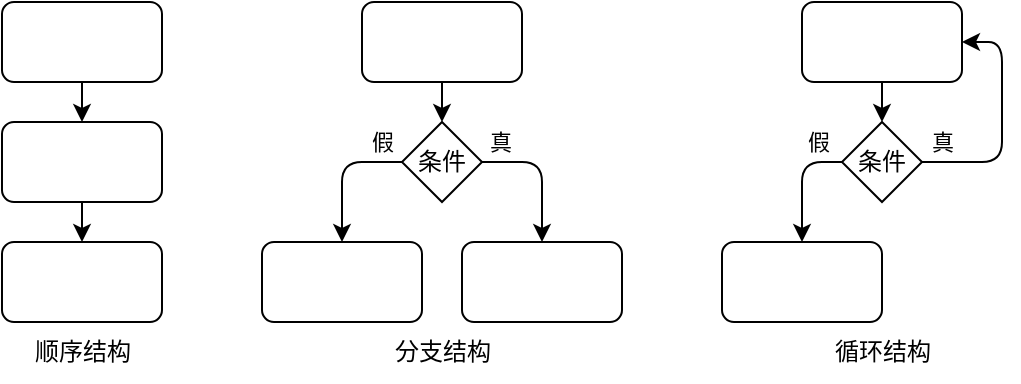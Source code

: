 <mxfile>
    <diagram id="MscAaDEe_bLEzKuJQqI6" name="Control">
        <mxGraphModel dx="797" dy="652" grid="1" gridSize="10" guides="1" tooltips="1" connect="1" arrows="1" fold="1" page="1" pageScale="1" pageWidth="827" pageHeight="1169" math="0" shadow="0">
            <root>
                <mxCell id="0"/>
                <mxCell id="1" parent="0"/>
                <mxCell id="5" style="edgeStyle=none;html=1;exitX=0.5;exitY=1;exitDx=0;exitDy=0;entryX=0.5;entryY=0;entryDx=0;entryDy=0;" parent="1" source="2" target="3" edge="1">
                    <mxGeometry relative="1" as="geometry"/>
                </mxCell>
                <mxCell id="2" value="" style="rounded=1;whiteSpace=wrap;html=1;" parent="1" vertex="1">
                    <mxGeometry x="160" y="160" width="80" height="40" as="geometry"/>
                </mxCell>
                <mxCell id="6" style="edgeStyle=none;html=1;exitX=0.5;exitY=1;exitDx=0;exitDy=0;entryX=0.5;entryY=0;entryDx=0;entryDy=0;" parent="1" source="3" target="4" edge="1">
                    <mxGeometry relative="1" as="geometry"/>
                </mxCell>
                <mxCell id="3" value="" style="rounded=1;whiteSpace=wrap;html=1;" parent="1" vertex="1">
                    <mxGeometry x="160" y="220" width="80" height="40" as="geometry"/>
                </mxCell>
                <mxCell id="4" value="" style="rounded=1;whiteSpace=wrap;html=1;" parent="1" vertex="1">
                    <mxGeometry x="160" y="280" width="80" height="40" as="geometry"/>
                </mxCell>
                <mxCell id="10" style="edgeStyle=none;html=1;exitX=0.5;exitY=1;exitDx=0;exitDy=0;entryX=0.5;entryY=0;entryDx=0;entryDy=0;endArrow=classic;endFill=1;" parent="1" source="7" target="9" edge="1">
                    <mxGeometry relative="1" as="geometry"/>
                </mxCell>
                <mxCell id="7" value="" style="rounded=1;whiteSpace=wrap;html=1;" parent="1" vertex="1">
                    <mxGeometry x="340" y="160" width="80" height="40" as="geometry"/>
                </mxCell>
                <mxCell id="8" value="" style="rounded=1;whiteSpace=wrap;html=1;" parent="1" vertex="1">
                    <mxGeometry x="290" y="280" width="80" height="40" as="geometry"/>
                </mxCell>
                <mxCell id="11" style="edgeStyle=none;html=1;exitX=0;exitY=0.5;exitDx=0;exitDy=0;entryX=0.5;entryY=0;entryDx=0;entryDy=0;" parent="1" source="9" target="8" edge="1">
                    <mxGeometry relative="1" as="geometry">
                        <Array as="points">
                            <mxPoint x="330" y="240"/>
                        </Array>
                    </mxGeometry>
                </mxCell>
                <mxCell id="14" value="假" style="edgeLabel;html=1;align=center;verticalAlign=middle;resizable=0;points=[];" parent="11" vertex="1" connectable="0">
                    <mxGeometry x="-0.429" relative="1" as="geometry">
                        <mxPoint x="10" y="-10" as="offset"/>
                    </mxGeometry>
                </mxCell>
                <mxCell id="13" style="edgeStyle=none;html=1;exitX=1;exitY=0.5;exitDx=0;exitDy=0;entryX=0.5;entryY=0;entryDx=0;entryDy=0;" parent="1" source="9" target="12" edge="1">
                    <mxGeometry relative="1" as="geometry">
                        <Array as="points">
                            <mxPoint x="430" y="240"/>
                        </Array>
                    </mxGeometry>
                </mxCell>
                <mxCell id="15" value="真" style="edgeLabel;html=1;align=center;verticalAlign=middle;resizable=0;points=[];" parent="13" vertex="1" connectable="0">
                    <mxGeometry x="-0.6" relative="1" as="geometry">
                        <mxPoint x="-5" y="-10" as="offset"/>
                    </mxGeometry>
                </mxCell>
                <mxCell id="9" value="条件" style="rhombus;whiteSpace=wrap;html=1;" parent="1" vertex="1">
                    <mxGeometry x="360" y="220" width="40" height="40" as="geometry"/>
                </mxCell>
                <mxCell id="12" value="" style="rounded=1;whiteSpace=wrap;html=1;" parent="1" vertex="1">
                    <mxGeometry x="390" y="280" width="80" height="40" as="geometry"/>
                </mxCell>
                <mxCell id="19" style="edgeStyle=none;html=1;exitX=0.5;exitY=1;exitDx=0;exitDy=0;entryX=0.5;entryY=0;entryDx=0;entryDy=0;endArrow=classic;endFill=1;" parent="1" source="16" target="17" edge="1">
                    <mxGeometry relative="1" as="geometry"/>
                </mxCell>
                <mxCell id="16" value="" style="rounded=1;whiteSpace=wrap;html=1;" parent="1" vertex="1">
                    <mxGeometry x="560" y="160" width="80" height="40" as="geometry"/>
                </mxCell>
                <mxCell id="20" style="edgeStyle=none;html=1;exitX=0;exitY=0.5;exitDx=0;exitDy=0;entryX=0.5;entryY=0;entryDx=0;entryDy=0;" parent="1" source="17" target="18" edge="1">
                    <mxGeometry relative="1" as="geometry">
                        <Array as="points">
                            <mxPoint x="560" y="240"/>
                        </Array>
                    </mxGeometry>
                </mxCell>
                <mxCell id="22" value="假" style="edgeLabel;html=1;align=center;verticalAlign=middle;resizable=0;points=[];" parent="20" vertex="1" connectable="0">
                    <mxGeometry x="-0.6" y="-2" relative="1" as="geometry">
                        <mxPoint y="-8" as="offset"/>
                    </mxGeometry>
                </mxCell>
                <mxCell id="21" style="edgeStyle=none;html=1;exitX=1;exitY=0.5;exitDx=0;exitDy=0;entryX=1;entryY=0.5;entryDx=0;entryDy=0;" parent="1" source="17" target="16" edge="1">
                    <mxGeometry relative="1" as="geometry">
                        <Array as="points">
                            <mxPoint x="660" y="240"/>
                            <mxPoint x="660" y="180"/>
                        </Array>
                    </mxGeometry>
                </mxCell>
                <mxCell id="23" value="真" style="edgeLabel;html=1;align=center;verticalAlign=middle;resizable=0;points=[];" parent="21" vertex="1" connectable="0">
                    <mxGeometry x="-0.683" relative="1" as="geometry">
                        <mxPoint x="-9" y="-10" as="offset"/>
                    </mxGeometry>
                </mxCell>
                <mxCell id="17" value="条件" style="rhombus;whiteSpace=wrap;html=1;" parent="1" vertex="1">
                    <mxGeometry x="580" y="220" width="40" height="40" as="geometry"/>
                </mxCell>
                <mxCell id="18" value="" style="rounded=1;whiteSpace=wrap;html=1;" parent="1" vertex="1">
                    <mxGeometry x="520" y="280" width="80" height="40" as="geometry"/>
                </mxCell>
                <mxCell id="24" value="顺序结构" style="text;html=1;align=center;verticalAlign=middle;resizable=0;points=[];autosize=1;strokeColor=none;fillColor=none;" parent="1" vertex="1">
                    <mxGeometry x="165" y="320" width="70" height="30" as="geometry"/>
                </mxCell>
                <mxCell id="25" value="分支结构" style="text;html=1;align=center;verticalAlign=middle;resizable=0;points=[];autosize=1;strokeColor=none;fillColor=none;" parent="1" vertex="1">
                    <mxGeometry x="345" y="320" width="70" height="30" as="geometry"/>
                </mxCell>
                <mxCell id="26" value="循环结构" style="text;html=1;align=center;verticalAlign=middle;resizable=0;points=[];autosize=1;strokeColor=none;fillColor=none;" parent="1" vertex="1">
                    <mxGeometry x="565" y="320" width="70" height="30" as="geometry"/>
                </mxCell>
            </root>
        </mxGraphModel>
    </diagram>
    <diagram id="81J1GltvHMCEHmTmuZvT" name="Address">
        <mxGraphModel dx="789" dy="652" grid="1" gridSize="10" guides="1" tooltips="1" connect="1" arrows="1" fold="1" page="1" pageScale="1" pageWidth="827" pageHeight="1169" math="0" shadow="0">
            <root>
                <mxCell id="0"/>
                <mxCell id="1" parent="0"/>
                <mxCell id="7wUOF3dpFNQl-JviiFjE-4" value="3" style="ellipse;whiteSpace=wrap;html=1;aspect=fixed;fillColor=#f8cecc;strokeColor=#b85450;" vertex="1" parent="1">
                    <mxGeometry x="481" y="534" width="20" height="20" as="geometry"/>
                </mxCell>
                <mxCell id="7wUOF3dpFNQl-JviiFjE-3" value="2" style="ellipse;whiteSpace=wrap;html=1;aspect=fixed;fillColor=#f8cecc;strokeColor=#b85450;" vertex="1" parent="1">
                    <mxGeometry x="404" y="513" width="20" height="20" as="geometry"/>
                </mxCell>
                <mxCell id="7wUOF3dpFNQl-JviiFjE-1" value="1" style="ellipse;whiteSpace=wrap;html=1;aspect=fixed;fillColor=#f8cecc;strokeColor=#b85450;" vertex="1" parent="1">
                    <mxGeometry x="210" y="534" width="20" height="20" as="geometry"/>
                </mxCell>
                <mxCell id="q7PAWcNcz-wCuBG7SaXG-12" value="" style="rounded=1;whiteSpace=wrap;html=1;fillColor=none;dashed=1;" vertex="1" parent="1">
                    <mxGeometry x="110" y="550" width="260" height="60" as="geometry"/>
                </mxCell>
                <mxCell id="kNOmk2qJpHV52sruOLyd-1" value="" style="rounded=1;whiteSpace=wrap;html=1;fillColor=none;dashed=1;" vertex="1" parent="1">
                    <mxGeometry x="309" y="390" width="151" height="60" as="geometry"/>
                </mxCell>
                <mxCell id="kNOmk2qJpHV52sruOLyd-2" style="edgeStyle=none;html=1;exitX=0.5;exitY=0;exitDx=0;exitDy=0;entryX=0.5;entryY=0;entryDx=0;entryDy=0;" edge="1" parent="1" source="kNOmk2qJpHV52sruOLyd-3" target="kNOmk2qJpHV52sruOLyd-5">
                    <mxGeometry relative="1" as="geometry">
                        <Array as="points">
                            <mxPoint x="160" y="380"/>
                            <mxPoint x="260" y="380"/>
                            <mxPoint x="360" y="380"/>
                        </Array>
                    </mxGeometry>
                </mxCell>
                <mxCell id="kNOmk2qJpHV52sruOLyd-3" value="公钥" style="rounded=0;whiteSpace=wrap;html=1;" vertex="1" parent="1">
                    <mxGeometry x="120" y="400" width="80" height="40" as="geometry"/>
                </mxCell>
                <mxCell id="kNOmk2qJpHV52sruOLyd-4" value="哈希&lt;br&gt;运算" style="rounded=1;whiteSpace=wrap;html=1;" vertex="1" parent="1">
                    <mxGeometry x="240" y="360" width="40" height="40" as="geometry"/>
                </mxCell>
                <mxCell id="kNOmk2qJpHV52sruOLyd-5" value="哈希值" style="rounded=0;whiteSpace=wrap;html=1;" vertex="1" parent="1">
                    <mxGeometry x="320" y="400" width="80" height="40" as="geometry"/>
                </mxCell>
                <mxCell id="kNOmk2qJpHV52sruOLyd-6" value="&lt;font style=&quot;color: rgb(255, 0, 0);&quot;&gt;1&lt;/font&gt;" style="rounded=0;whiteSpace=wrap;html=1;" vertex="1" parent="1">
                    <mxGeometry x="400" y="400" width="21" height="40" as="geometry"/>
                </mxCell>
                <mxCell id="kNOmk2qJpHV52sruOLyd-7" value="地&lt;br&gt;址" style="text;html=1;align=center;verticalAlign=middle;resizable=0;points=[];autosize=1;strokeColor=none;fillColor=none;" vertex="1" parent="1">
                    <mxGeometry x="429" y="400" width="40" height="40" as="geometry"/>
                </mxCell>
                <mxCell id="q7PAWcNcz-wCuBG7SaXG-1" value="" style="rounded=1;whiteSpace=wrap;html=1;fillColor=none;dashed=1;" vertex="1" parent="1">
                    <mxGeometry x="390" y="550" width="170" height="60" as="geometry"/>
                </mxCell>
                <mxCell id="q7PAWcNcz-wCuBG7SaXG-2" style="edgeStyle=none;html=1;exitX=0.5;exitY=0;exitDx=0;exitDy=0;entryX=0.5;entryY=0;entryDx=0;entryDy=0;" edge="1" parent="1" source="q7PAWcNcz-wCuBG7SaXG-12" target="q7PAWcNcz-wCuBG7SaXG-5">
                    <mxGeometry relative="1" as="geometry">
                        <Array as="points">
                            <mxPoint x="240" y="530"/>
                            <mxPoint x="441" y="530"/>
                        </Array>
                    </mxGeometry>
                </mxCell>
                <mxCell id="q7PAWcNcz-wCuBG7SaXG-3" value="公钥1" style="rounded=0;whiteSpace=wrap;html=1;" vertex="1" parent="1">
                    <mxGeometry x="120" y="560" width="80" height="40" as="geometry"/>
                </mxCell>
                <mxCell id="q7PAWcNcz-wCuBG7SaXG-4" value="哈希&lt;br&gt;运算" style="rounded=1;whiteSpace=wrap;html=1;" vertex="1" parent="1">
                    <mxGeometry x="320" y="500" width="40" height="40" as="geometry"/>
                </mxCell>
                <mxCell id="q7PAWcNcz-wCuBG7SaXG-5" value="哈希值" style="rounded=0;whiteSpace=wrap;html=1;" vertex="1" parent="1">
                    <mxGeometry x="400" y="560" width="80" height="40" as="geometry"/>
                </mxCell>
                <mxCell id="q7PAWcNcz-wCuBG7SaXG-6" value="&lt;font style=&quot;color: rgb(255, 0, 0);&quot;&gt;2&lt;/font&gt;" style="rounded=0;whiteSpace=wrap;html=1;" vertex="1" parent="1">
                    <mxGeometry x="480" y="560" width="21" height="40" as="geometry"/>
                </mxCell>
                <mxCell id="q7PAWcNcz-wCuBG7SaXG-7" value="地&lt;br&gt;址" style="text;html=1;align=center;verticalAlign=middle;resizable=0;points=[];autosize=1;strokeColor=none;fillColor=none;" vertex="1" parent="1">
                    <mxGeometry x="530" y="560" width="40" height="40" as="geometry"/>
                </mxCell>
                <mxCell id="q7PAWcNcz-wCuBG7SaXG-9" value="公钥2" style="rounded=0;whiteSpace=wrap;html=1;" vertex="1" parent="1">
                    <mxGeometry x="200" y="560" width="80" height="40" as="geometry"/>
                </mxCell>
                <mxCell id="q7PAWcNcz-wCuBG7SaXG-10" value="公钥3" style="rounded=0;whiteSpace=wrap;html=1;" vertex="1" parent="1">
                    <mxGeometry x="280" y="560" width="80" height="40" as="geometry"/>
                </mxCell>
                <mxCell id="q7PAWcNcz-wCuBG7SaXG-11" value="3" style="rounded=0;whiteSpace=wrap;html=1;" vertex="1" parent="1">
                    <mxGeometry x="501" y="560" width="21" height="40" as="geometry"/>
                </mxCell>
                <mxCell id="tCOFypbP-VdkqB48z8FL-1" value="" style="rounded=1;whiteSpace=wrap;html=1;fillColor=none;dashed=1;" vertex="1" parent="1">
                    <mxGeometry x="309" y="710" width="151" height="60" as="geometry"/>
                </mxCell>
                <mxCell id="tCOFypbP-VdkqB48z8FL-10" style="edgeStyle=none;html=1;exitX=0.5;exitY=0;exitDx=0;exitDy=0;entryX=0;entryY=0.5;entryDx=0;entryDy=0;endArrow=none;endFill=0;" edge="1" parent="1" source="tCOFypbP-VdkqB48z8FL-3" target="tCOFypbP-VdkqB48z8FL-4">
                    <mxGeometry relative="1" as="geometry">
                        <Array as="points">
                            <mxPoint x="180" y="700"/>
                        </Array>
                    </mxGeometry>
                </mxCell>
                <mxCell id="tCOFypbP-VdkqB48z8FL-3" value="&lt;font style=&quot;color: rgb(255, 0, 0);&quot;&gt;公钥脚本&lt;/font&gt;" style="rounded=0;whiteSpace=wrap;html=1;" vertex="1" parent="1">
                    <mxGeometry x="120" y="720" width="120" height="40" as="geometry"/>
                </mxCell>
                <mxCell id="tCOFypbP-VdkqB48z8FL-5" value="哈希值" style="rounded=0;whiteSpace=wrap;html=1;" vertex="1" parent="1">
                    <mxGeometry x="320" y="720" width="80" height="40" as="geometry"/>
                </mxCell>
                <mxCell id="tCOFypbP-VdkqB48z8FL-6" value="&lt;font style=&quot;color: rgb(255, 0, 0);&quot;&gt;3&lt;/font&gt;" style="rounded=0;whiteSpace=wrap;html=1;" vertex="1" parent="1">
                    <mxGeometry x="400" y="720" width="21" height="40" as="geometry"/>
                </mxCell>
                <mxCell id="tCOFypbP-VdkqB48z8FL-7" value="地&lt;br&gt;址" style="text;html=1;align=center;verticalAlign=middle;resizable=0;points=[];autosize=1;strokeColor=none;fillColor=none;" vertex="1" parent="1">
                    <mxGeometry x="429" y="720" width="40" height="40" as="geometry"/>
                </mxCell>
                <mxCell id="tCOFypbP-VdkqB48z8FL-9" style="edgeStyle=none;html=1;exitX=1;exitY=0.5;exitDx=0;exitDy=0;entryX=0.5;entryY=0;entryDx=0;entryDy=0;" edge="1" parent="1" source="tCOFypbP-VdkqB48z8FL-4" target="tCOFypbP-VdkqB48z8FL-5">
                    <mxGeometry relative="1" as="geometry">
                        <Array as="points">
                            <mxPoint x="360" y="700"/>
                        </Array>
                    </mxGeometry>
                </mxCell>
                <mxCell id="tCOFypbP-VdkqB48z8FL-4" value="哈希&lt;br&gt;运算" style="rounded=1;whiteSpace=wrap;html=1;" vertex="1" parent="1">
                    <mxGeometry x="260" y="680" width="40" height="40" as="geometry"/>
                </mxCell>
            </root>
        </mxGraphModel>
    </diagram>
    <diagram id="HbgbV76mWyGiQYV6Gcr2" name="Tx">
        <mxGraphModel dx="789" dy="652" grid="1" gridSize="10" guides="1" tooltips="1" connect="1" arrows="1" fold="1" page="1" pageScale="1" pageWidth="827" pageHeight="1169" math="0" shadow="0">
            <root>
                <mxCell id="0"/>
                <mxCell id="1" parent="0"/>
                <mxCell id="rdaqtzAZyacYAXKN1tz2-1" value="输入列表" style="rounded=0;whiteSpace=wrap;html=1;verticalAlign=top;" vertex="1" parent="1">
                    <mxGeometry x="40" y="160" width="150" height="120" as="geometry"/>
                </mxCell>
                <mxCell id="rdaqtzAZyacYAXKN1tz2-2" value="输出列表" style="rounded=0;whiteSpace=wrap;html=1;verticalAlign=top;" vertex="1" parent="1">
                    <mxGeometry x="190" y="160" width="150" height="120" as="geometry"/>
                </mxCell>
                <mxCell id="rdaqtzAZyacYAXKN1tz2-3" value="#1：区块ID，交易No，输出No" style="rounded=0;whiteSpace=wrap;html=1;" vertex="1" parent="1">
                    <mxGeometry x="50" y="185" width="130" height="30" as="geometry"/>
                </mxCell>
                <mxCell id="rdaqtzAZyacYAXKN1tz2-4" value="#2：区块ID，交易No，输出No" style="rounded=0;whiteSpace=wrap;html=1;" vertex="1" parent="1">
                    <mxGeometry x="50" y="215" width="130" height="30" as="geometry"/>
                </mxCell>
                <mxCell id="rdaqtzAZyacYAXKN1tz2-5" value="..." style="text;html=1;align=center;verticalAlign=middle;resizable=0;points=[];autosize=1;strokeColor=none;fillColor=none;" vertex="1" parent="1">
                    <mxGeometry x="100" y="240" width="30" height="30" as="geometry"/>
                </mxCell>
                <mxCell id="rdaqtzAZyacYAXKN1tz2-6" value="#1：公钥，Q币数量" style="rounded=0;whiteSpace=wrap;html=1;" vertex="1" parent="1">
                    <mxGeometry x="200" y="185" width="130" height="30" as="geometry"/>
                </mxCell>
                <mxCell id="rdaqtzAZyacYAXKN1tz2-7" value="#2：公钥，Q币数量" style="rounded=0;whiteSpace=wrap;html=1;" vertex="1" parent="1">
                    <mxGeometry x="200" y="215" width="130" height="30" as="geometry"/>
                </mxCell>
                <mxCell id="rdaqtzAZyacYAXKN1tz2-8" value="..." style="text;html=1;align=center;verticalAlign=middle;resizable=0;points=[];autosize=1;strokeColor=none;fillColor=none;" vertex="1" parent="1">
                    <mxGeometry x="250" y="245" width="30" height="30" as="geometry"/>
                </mxCell>
                <mxCell id="rdaqtzAZyacYAXKN1tz2-9" value="&amp;nbsp; &amp;nbsp; 签&lt;br&gt;&amp;nbsp; &amp;nbsp; 名" style="rounded=0;whiteSpace=wrap;html=1;" vertex="1" parent="1">
                    <mxGeometry x="340" y="160" width="40" height="120" as="geometry"/>
                </mxCell>
                <mxCell id="rdaqtzAZyacYAXKN1tz2-10" style="edgeStyle=none;html=1;exitX=0.5;exitY=0;exitDx=0;exitDy=0;entryX=0;entryY=0.5;entryDx=0;entryDy=0;endArrow=none;endFill=0;" edge="1" parent="1" source="rdaqtzAZyacYAXKN1tz2-13" target="rdaqtzAZyacYAXKN1tz2-12">
                    <mxGeometry relative="1" as="geometry">
                        <Array as="points">
                            <mxPoint x="190" y="115"/>
                        </Array>
                    </mxGeometry>
                </mxCell>
                <mxCell id="rdaqtzAZyacYAXKN1tz2-11" style="edgeStyle=none;html=1;exitX=1;exitY=0.5;exitDx=0;exitDy=0;entryX=0.75;entryY=0;entryDx=0;entryDy=0;" edge="1" parent="1" source="rdaqtzAZyacYAXKN1tz2-12" target="rdaqtzAZyacYAXKN1tz2-9">
                    <mxGeometry relative="1" as="geometry">
                        <Array as="points">
                            <mxPoint x="370" y="115"/>
                        </Array>
                    </mxGeometry>
                </mxCell>
                <mxCell id="rdaqtzAZyacYAXKN1tz2-12" value="私钥" style="rounded=0;whiteSpace=wrap;html=1;fillColor=#CCCCCC;" vertex="1" parent="1">
                    <mxGeometry x="260" y="100" width="40" height="30" as="geometry"/>
                </mxCell>
                <mxCell id="4W9tdwQE3VH-rygdElCG-1" value="输入列表" style="rounded=0;whiteSpace=wrap;html=1;verticalAlign=top;" vertex="1" parent="1">
                    <mxGeometry x="439" y="160" width="150" height="120" as="geometry"/>
                </mxCell>
                <mxCell id="4W9tdwQE3VH-rygdElCG-2" value="输出列表" style="rounded=0;whiteSpace=wrap;html=1;verticalAlign=top;" vertex="1" parent="1">
                    <mxGeometry x="589" y="160" width="150" height="120" as="geometry"/>
                </mxCell>
                <mxCell id="4W9tdwQE3VH-rygdElCG-3" value="#1：区块ID，交易No，输出No" style="rounded=0;whiteSpace=wrap;html=1;" vertex="1" parent="1">
                    <mxGeometry x="449" y="185" width="130" height="30" as="geometry"/>
                </mxCell>
                <mxCell id="4W9tdwQE3VH-rygdElCG-4" value="#2：区块ID，交易No，输出No" style="rounded=0;whiteSpace=wrap;html=1;" vertex="1" parent="1">
                    <mxGeometry x="449" y="215" width="130" height="30" as="geometry"/>
                </mxCell>
                <mxCell id="4W9tdwQE3VH-rygdElCG-5" value="..." style="text;html=1;align=center;verticalAlign=middle;resizable=0;points=[];autosize=1;strokeColor=none;fillColor=none;" vertex="1" parent="1">
                    <mxGeometry x="499" y="240" width="30" height="30" as="geometry"/>
                </mxCell>
                <mxCell id="4W9tdwQE3VH-rygdElCG-6" value="#1：&lt;font style=&quot;color: rgb(255, 0, 0);&quot;&gt;地址&lt;/font&gt;，Q币数量" style="rounded=0;whiteSpace=wrap;html=1;" vertex="1" parent="1">
                    <mxGeometry x="599" y="185" width="130" height="30" as="geometry"/>
                </mxCell>
                <mxCell id="4W9tdwQE3VH-rygdElCG-7" value="#2：&lt;font color=&quot;#ff0000&quot;&gt;地址&lt;/font&gt;，Q币数量" style="rounded=0;whiteSpace=wrap;html=1;" vertex="1" parent="1">
                    <mxGeometry x="599" y="215" width="130" height="30" as="geometry"/>
                </mxCell>
                <mxCell id="4W9tdwQE3VH-rygdElCG-8" value="..." style="text;html=1;align=center;verticalAlign=middle;resizable=0;points=[];autosize=1;strokeColor=none;fillColor=none;" vertex="1" parent="1">
                    <mxGeometry x="649" y="245" width="30" height="30" as="geometry"/>
                </mxCell>
                <mxCell id="4W9tdwQE3VH-rygdElCG-9" value="&amp;nbsp; &amp;nbsp; 签&lt;br&gt;&amp;nbsp; &amp;nbsp; 名" style="rounded=0;whiteSpace=wrap;html=1;" vertex="1" parent="1">
                    <mxGeometry x="739" y="160" width="40" height="120" as="geometry"/>
                </mxCell>
                <mxCell id="4W9tdwQE3VH-rygdElCG-10" style="edgeStyle=none;html=1;exitX=0.5;exitY=0;exitDx=0;exitDy=0;entryX=0;entryY=0.5;entryDx=0;entryDy=0;endArrow=none;endFill=0;" edge="1" parent="1" source="4W9tdwQE3VH-rygdElCG-13" target="4W9tdwQE3VH-rygdElCG-12">
                    <mxGeometry relative="1" as="geometry">
                        <Array as="points">
                            <mxPoint x="589" y="115"/>
                        </Array>
                    </mxGeometry>
                </mxCell>
                <mxCell id="4W9tdwQE3VH-rygdElCG-11" style="edgeStyle=none;html=1;exitX=1;exitY=0.5;exitDx=0;exitDy=0;entryX=0.75;entryY=0;entryDx=0;entryDy=0;" edge="1" parent="1" source="4W9tdwQE3VH-rygdElCG-12" target="4W9tdwQE3VH-rygdElCG-9">
                    <mxGeometry relative="1" as="geometry">
                        <Array as="points">
                            <mxPoint x="769" y="115"/>
                        </Array>
                    </mxGeometry>
                </mxCell>
                <mxCell id="4W9tdwQE3VH-rygdElCG-12" value="私钥" style="rounded=0;whiteSpace=wrap;html=1;fillColor=#CCCCCC;" vertex="1" parent="1">
                    <mxGeometry x="659" y="100" width="40" height="30" as="geometry"/>
                </mxCell>
                <mxCell id="4W9tdwQE3VH-rygdElCG-14" value="" style="shape=flexArrow;endArrow=classic;html=1;" edge="1" parent="1">
                    <mxGeometry width="50" height="50" relative="1" as="geometry">
                        <mxPoint x="385" y="214" as="sourcePoint"/>
                        <mxPoint x="425" y="214" as="targetPoint"/>
                    </mxGeometry>
                </mxCell>
                <mxCell id="tizFafOBzvB87e0UQoSk-1" value="输入列表" style="rounded=0;whiteSpace=wrap;html=1;verticalAlign=top;" vertex="1" parent="1">
                    <mxGeometry x="240" y="480" width="150" height="120" as="geometry"/>
                </mxCell>
                <mxCell id="tizFafOBzvB87e0UQoSk-2" value="输出列表" style="rounded=0;whiteSpace=wrap;html=1;verticalAlign=top;" vertex="1" parent="1">
                    <mxGeometry x="390" y="480" width="150" height="120" as="geometry"/>
                </mxCell>
                <mxCell id="tizFafOBzvB87e0UQoSk-3" value="#1：区块ID，交易No，输出No" style="rounded=0;whiteSpace=wrap;html=1;" vertex="1" parent="1">
                    <mxGeometry x="250" y="505" width="130" height="30" as="geometry"/>
                </mxCell>
                <mxCell id="tizFafOBzvB87e0UQoSk-6" value="&lt;font&gt;&lt;font style=&quot;color: rgb(0, 0, 0);&quot;&gt;#1：&lt;/font&gt;&lt;font style=&quot;color: rgb(0, 0, 0);&quot;&gt;地址&lt;/font&gt;&lt;font style=&quot;color: rgb(0, 0, 0);&quot;&gt;，Q币数量&lt;/font&gt;&lt;/font&gt;" style="rounded=0;whiteSpace=wrap;html=1;" vertex="1" parent="1">
                    <mxGeometry x="400" y="505" width="130" height="30" as="geometry"/>
                </mxCell>
                <mxCell id="tizFafOBzvB87e0UQoSk-7" value="#2：&lt;font style=&quot;color: rgb(0, 0, 0);&quot;&gt;地址&lt;/font&gt;，Q币数量" style="rounded=0;whiteSpace=wrap;html=1;" vertex="1" parent="1">
                    <mxGeometry x="400" y="535" width="130" height="30" as="geometry"/>
                </mxCell>
                <mxCell id="tizFafOBzvB87e0UQoSk-8" value="..." style="text;html=1;align=center;verticalAlign=middle;resizable=0;points=[];autosize=1;strokeColor=none;fillColor=none;" vertex="1" parent="1">
                    <mxGeometry x="450" y="565" width="30" height="30" as="geometry"/>
                </mxCell>
                <mxCell id="tizFafOBzvB87e0UQoSk-9" value="&amp;nbsp; &amp;nbsp; 签&lt;br&gt;&amp;nbsp; &amp;nbsp; 名&lt;br&gt;&amp;nbsp; &amp;nbsp; #1" style="rounded=0;whiteSpace=wrap;html=1;" vertex="1" parent="1">
                    <mxGeometry x="540" y="480" width="40" height="120" as="geometry"/>
                </mxCell>
                <mxCell id="tizFafOBzvB87e0UQoSk-11" style="edgeStyle=none;html=1;exitX=0.75;exitY=0;exitDx=0;exitDy=0;entryX=0.75;entryY=0;entryDx=0;entryDy=0;" edge="1" parent="1" source="tizFafOBzvB87e0UQoSk-13" target="tizFafOBzvB87e0UQoSk-9">
                    <mxGeometry relative="1" as="geometry">
                        <Array as="points">
                            <mxPoint x="470" y="440"/>
                            <mxPoint x="571" y="440"/>
                        </Array>
                        <mxPoint x="470" y="435" as="sourcePoint"/>
                    </mxGeometry>
                </mxCell>
                <mxCell id="rdaqtzAZyacYAXKN1tz2-13" value="" style="rounded=1;whiteSpace=wrap;html=1;fillColor=none;dashed=1;" vertex="1" parent="1">
                    <mxGeometry x="30" y="145" width="320" height="150" as="geometry"/>
                </mxCell>
                <mxCell id="tizFafOBzvB87e0UQoSk-14" value="&lt;font style=&quot;color: rgb(255, 0, 0);&quot;&gt;&amp;nbsp; &amp;nbsp; 签&lt;br&gt;&amp;nbsp; &amp;nbsp; 名&lt;br&gt;&amp;nbsp; &amp;nbsp; #2&lt;/font&gt;" style="rounded=0;whiteSpace=wrap;html=1;" vertex="1" parent="1">
                    <mxGeometry x="580" y="480" width="40" height="120" as="geometry"/>
                </mxCell>
                <mxCell id="_pye5TH5XYghmN859qFU-1" value="&lt;font style=&quot;color: rgb(255, 0, 0);&quot;&gt;&amp;nbsp; &amp;nbsp; 签&lt;br&gt;&amp;nbsp; &amp;nbsp; 名&lt;br&gt;&amp;nbsp; &amp;nbsp;#3&lt;/font&gt;" style="rounded=0;whiteSpace=wrap;html=1;" vertex="1" parent="1">
                    <mxGeometry x="620" y="480" width="40" height="120" as="geometry"/>
                </mxCell>
                <mxCell id="_pye5TH5XYghmN859qFU-4" style="edgeStyle=none;html=1;entryX=0.5;entryY=0;entryDx=0;entryDy=0;exitX=0.625;exitY=0.003;exitDx=0;exitDy=0;exitPerimeter=0;" edge="1" parent="1" source="tizFafOBzvB87e0UQoSk-13" target="tizFafOBzvB87e0UQoSk-14">
                    <mxGeometry relative="1" as="geometry">
                        <mxPoint x="430" y="460" as="sourcePoint"/>
                        <Array as="points">
                            <mxPoint x="430" y="420"/>
                            <mxPoint x="600" y="420"/>
                        </Array>
                    </mxGeometry>
                </mxCell>
                <mxCell id="_pye5TH5XYghmN859qFU-6" style="edgeStyle=none;html=1;exitX=0.5;exitY=0;exitDx=0;exitDy=0;entryX=0.5;entryY=0;entryDx=0;entryDy=0;" edge="1" parent="1" source="tizFafOBzvB87e0UQoSk-13" target="_pye5TH5XYghmN859qFU-1">
                    <mxGeometry relative="1" as="geometry">
                        <Array as="points">
                            <mxPoint x="390" y="400"/>
                            <mxPoint x="639" y="400"/>
                        </Array>
                    </mxGeometry>
                </mxCell>
                <mxCell id="_pye5TH5XYghmN859qFU-3" value="&lt;font style=&quot;color: rgb(255, 0, 0);&quot;&gt;私钥#2&lt;/font&gt;" style="rounded=0;whiteSpace=wrap;html=1;fillColor=#CCCCCC;" vertex="1" parent="1">
                    <mxGeometry x="586" y="430" width="40" height="30" as="geometry"/>
                </mxCell>
                <mxCell id="_pye5TH5XYghmN859qFU-5" value="私钥#1" style="rounded=0;whiteSpace=wrap;html=1;fillColor=#CCCCCC;" vertex="1" parent="1">
                    <mxGeometry x="543" y="430" width="40" height="30" as="geometry"/>
                </mxCell>
                <mxCell id="_pye5TH5XYghmN859qFU-2" value="&lt;font style=&quot;color: rgb(255, 0, 0);&quot;&gt;私钥#3&lt;/font&gt;" style="rounded=0;whiteSpace=wrap;html=1;fillColor=#CCCCCC;" vertex="1" parent="1">
                    <mxGeometry x="629" y="430" width="40" height="30" as="geometry"/>
                </mxCell>
                <mxCell id="TjN5yx7ykma7JORhUQHT-1" value="输入列表" style="rounded=0;whiteSpace=wrap;html=1;verticalAlign=top;" vertex="1" parent="1">
                    <mxGeometry x="240" y="760" width="150" height="120" as="geometry"/>
                </mxCell>
                <mxCell id="TjN5yx7ykma7JORhUQHT-2" value="输出列表" style="rounded=0;whiteSpace=wrap;html=1;verticalAlign=top;" vertex="1" parent="1">
                    <mxGeometry x="390" y="760" width="150" height="120" as="geometry"/>
                </mxCell>
                <mxCell id="TjN5yx7ykma7JORhUQHT-3" value="#1：区块ID，交易No，输出No" style="rounded=0;whiteSpace=wrap;html=1;" vertex="1" parent="1">
                    <mxGeometry x="250" y="785" width="130" height="30" as="geometry"/>
                </mxCell>
                <mxCell id="TjN5yx7ykma7JORhUQHT-6" value="&lt;font&gt;&lt;font style=&quot;color: rgb(0, 0, 0);&quot;&gt;#1：&lt;/font&gt;&lt;font style=&quot;color: rgb(0, 0, 0);&quot;&gt;地址&lt;/font&gt;&lt;font style=&quot;color: rgb(0, 0, 0);&quot;&gt;，Q币数量&lt;/font&gt;&lt;/font&gt;" style="rounded=0;whiteSpace=wrap;html=1;" vertex="1" parent="1">
                    <mxGeometry x="400" y="785" width="130" height="30" as="geometry"/>
                </mxCell>
                <mxCell id="TjN5yx7ykma7JORhUQHT-7" value="#2：&lt;font style=&quot;color: rgb(0, 0, 0);&quot;&gt;地址&lt;/font&gt;，Q币数量" style="rounded=0;whiteSpace=wrap;html=1;" vertex="1" parent="1">
                    <mxGeometry x="400" y="815" width="130" height="30" as="geometry"/>
                </mxCell>
                <mxCell id="TjN5yx7ykma7JORhUQHT-8" value="..." style="text;html=1;align=center;verticalAlign=middle;resizable=0;points=[];autosize=1;strokeColor=none;fillColor=none;" vertex="1" parent="1">
                    <mxGeometry x="450" y="845" width="30" height="30" as="geometry"/>
                </mxCell>
                <mxCell id="TjN5yx7ykma7JORhUQHT-9" value="&lt;font style=&quot;color: rgb(255, 0, 0);&quot;&gt;公钥脚本&lt;/font&gt;" style="rounded=0;whiteSpace=wrap;html=1;verticalAlign=top;" vertex="1" parent="1">
                    <mxGeometry x="540" y="760" width="60" height="60" as="geometry"/>
                </mxCell>
                <mxCell id="Ycp2FcGqmiIfhXxp4Idl-1" value="&lt;font style=&quot;color: rgb(255, 0, 0);&quot;&gt;私钥脚本&lt;/font&gt;" style="rounded=0;whiteSpace=wrap;html=1;verticalAlign=top;" vertex="1" parent="1">
                    <mxGeometry x="540" y="820" width="60" height="60" as="geometry"/>
                </mxCell>
                <mxCell id="s5FD2yaDKGYy0eD5DDmA-1" value="公钥" style="rounded=0;whiteSpace=wrap;html=1;" vertex="1" parent="1">
                    <mxGeometry x="546" y="785" width="32" height="20" as="geometry"/>
                </mxCell>
                <mxCell id="s5FD2yaDKGYy0eD5DDmA-2" value="公钥" style="rounded=0;whiteSpace=wrap;html=1;" vertex="1" parent="1">
                    <mxGeometry x="556" y="790" width="32" height="20" as="geometry"/>
                </mxCell>
                <mxCell id="s5FD2yaDKGYy0eD5DDmA-3" value="公钥" style="rounded=0;whiteSpace=wrap;html=1;" vertex="1" parent="1">
                    <mxGeometry x="564" y="795" width="32" height="20" as="geometry"/>
                </mxCell>
                <mxCell id="s5FD2yaDKGYy0eD5DDmA-4" value="签名" style="rounded=0;whiteSpace=wrap;html=1;" vertex="1" parent="1">
                    <mxGeometry x="547" y="845" width="32" height="20" as="geometry"/>
                </mxCell>
                <mxCell id="s5FD2yaDKGYy0eD5DDmA-5" value="签名" style="rounded=0;whiteSpace=wrap;html=1;" vertex="1" parent="1">
                    <mxGeometry x="556" y="852" width="32" height="20" as="geometry"/>
                </mxCell>
                <mxCell id="tizFafOBzvB87e0UQoSk-13" value="" style="rounded=1;whiteSpace=wrap;html=1;fillColor=none;dashed=1;" vertex="1" parent="1">
                    <mxGeometry x="230" y="465" width="320" height="150" as="geometry"/>
                </mxCell>
                <mxCell id="4W9tdwQE3VH-rygdElCG-13" value="" style="rounded=1;whiteSpace=wrap;html=1;fillColor=none;dashed=1;" vertex="1" parent="1">
                    <mxGeometry x="429" y="145" width="320" height="150" as="geometry"/>
                </mxCell>
            </root>
        </mxGraphModel>
    </diagram>
    <diagram id="W-r9oWmjK2BgkLsHMPPO" name="Recover">
        <mxGraphModel grid="1" page="1" gridSize="10" guides="1" tooltips="1" connect="1" arrows="1" fold="1" pageScale="1" pageWidth="827" pageHeight="1169" math="0" shadow="0">
            <root>
                <mxCell id="0"/>
                <mxCell id="1" parent="0"/>
                <mxCell id="mpyia7ZpX9qzoVKdJ7WT-29" value="" style="rounded=1;whiteSpace=wrap;html=1;fillColor=none;dashed=1;" vertex="1" parent="1">
                    <mxGeometry x="510" y="190" width="120" height="60" as="geometry"/>
                </mxCell>
                <mxCell id="mpyia7ZpX9qzoVKdJ7WT-8" style="edgeStyle=none;html=1;exitX=1;exitY=0.5;exitDx=0;exitDy=0;entryX=0.5;entryY=0;entryDx=0;entryDy=0;" edge="1" parent="1" source="mpyia7ZpX9qzoVKdJ7WT-11" target="mpyia7ZpX9qzoVKdJ7WT-1">
                    <mxGeometry relative="1" as="geometry">
                        <mxPoint x="160" y="180" as="sourcePoint"/>
                        <mxPoint x="400" y="180" as="targetPoint"/>
                        <Array as="points">
                            <mxPoint x="340" y="180"/>
                        </Array>
                    </mxGeometry>
                </mxCell>
                <mxCell id="mpyia7ZpX9qzoVKdJ7WT-15" style="edgeStyle=none;html=1;exitX=0.5;exitY=0;exitDx=0;exitDy=0;entryX=0;entryY=0.5;entryDx=0;entryDy=0;endArrow=none;endFill=0;strokeColor=#3333FF;" edge="1" parent="1" source="yrlQToBj9KTPPike3svt-1" target="mpyia7ZpX9qzoVKdJ7WT-14">
                    <mxGeometry relative="1" as="geometry">
                        <Array as="points">
                            <mxPoint x="140" y="150"/>
                        </Array>
                    </mxGeometry>
                </mxCell>
                <mxCell id="mpyia7ZpX9qzoVKdJ7WT-19" style="edgeStyle=none;html=1;exitX=0.25;exitY=0;exitDx=0;exitDy=0;entryX=0;entryY=0.5;entryDx=0;entryDy=0;strokeColor=#FF0000;endArrow=none;endFill=0;" edge="1" parent="1" source="yrlQToBj9KTPPike3svt-1" target="mpyia7ZpX9qzoVKdJ7WT-18">
                    <mxGeometry relative="1" as="geometry">
                        <Array as="points">
                            <mxPoint x="130" y="120"/>
                        </Array>
                    </mxGeometry>
                </mxCell>
                <mxCell id="yrlQToBj9KTPPike3svt-1" value="交易&lt;br&gt;数据" style="rounded=0;whiteSpace=wrap;html=1;" vertex="1" parent="1">
                    <mxGeometry x="120" y="200" width="40" height="40" as="geometry"/>
                </mxCell>
                <mxCell id="mpyia7ZpX9qzoVKdJ7WT-9" style="edgeStyle=none;html=1;exitX=0.5;exitY=0;exitDx=0;exitDy=0;" edge="1" parent="1" source="mpyia7ZpX9qzoVKdJ7WT-11">
                    <mxGeometry relative="1" as="geometry">
                        <mxPoint x="180" y="170" as="targetPoint"/>
                    </mxGeometry>
                </mxCell>
                <mxCell id="zoa9r2Df2JYIUzwPkPSp-1" value="签名&lt;br&gt;#1" style="rounded=0;whiteSpace=wrap;html=1;" vertex="1" parent="1">
                    <mxGeometry x="160" y="200" width="40" height="40" as="geometry"/>
                </mxCell>
                <mxCell id="mpyia7ZpX9qzoVKdJ7WT-16" style="edgeStyle=none;html=1;exitX=0.5;exitY=0;exitDx=0;exitDy=0;entryX=0.5;entryY=1;entryDx=0;entryDy=0;endArrow=none;endFill=0;strokeColor=#3333FF;" edge="1" parent="1" source="zoa9r2Df2JYIUzwPkPSp-2" target="mpyia7ZpX9qzoVKdJ7WT-14">
                    <mxGeometry relative="1" as="geometry"/>
                </mxCell>
                <mxCell id="zoa9r2Df2JYIUzwPkPSp-2" value="&lt;font style=&quot;color: rgb(51, 51, 255);&quot;&gt;签名&lt;br&gt;#2&lt;/font&gt;" style="rounded=0;whiteSpace=wrap;html=1;" vertex="1" parent="1">
                    <mxGeometry x="200" y="200" width="40" height="40" as="geometry"/>
                </mxCell>
                <mxCell id="mpyia7ZpX9qzoVKdJ7WT-20" style="edgeStyle=none;html=1;exitX=0.5;exitY=0;exitDx=0;exitDy=0;entryX=0.5;entryY=1;entryDx=0;entryDy=0;strokeColor=#FF0000;endArrow=none;endFill=0;" edge="1" parent="1" source="zoa9r2Df2JYIUzwPkPSp-3" target="mpyia7ZpX9qzoVKdJ7WT-18">
                    <mxGeometry relative="1" as="geometry"/>
                </mxCell>
                <mxCell id="zoa9r2Df2JYIUzwPkPSp-3" value="&lt;font style=&quot;color: rgb(255, 0, 0);&quot;&gt;签名&lt;br&gt;#3&lt;/font&gt;" style="rounded=0;whiteSpace=wrap;html=1;" vertex="1" parent="1">
                    <mxGeometry x="240" y="200" width="40" height="40" as="geometry"/>
                </mxCell>
                <mxCell id="mpyia7ZpX9qzoVKdJ7WT-27" style="edgeStyle=none;html=1;exitX=0.5;exitY=1;exitDx=0;exitDy=0;entryX=0;entryY=0.5;entryDx=0;entryDy=0;endArrow=none;endFill=0;" edge="1" parent="1" source="mpyia7ZpX9qzoVKdJ7WT-1" target="mpyia7ZpX9qzoVKdJ7WT-24">
                    <mxGeometry relative="1" as="geometry">
                        <Array as="points">
                            <mxPoint x="340" y="260"/>
                        </Array>
                    </mxGeometry>
                </mxCell>
                <mxCell id="mpyia7ZpX9qzoVKdJ7WT-1" value="公钥&lt;br&gt;#1" style="rounded=0;whiteSpace=wrap;html=1;" vertex="1" parent="1">
                    <mxGeometry x="320" y="200" width="40" height="40" as="geometry"/>
                </mxCell>
                <mxCell id="mpyia7ZpX9qzoVKdJ7WT-26" style="edgeStyle=none;html=1;exitX=0.5;exitY=1;exitDx=0;exitDy=0;entryX=0;entryY=0.5;entryDx=0;entryDy=0;endArrow=none;endFill=0;" edge="1" parent="1" source="mpyia7ZpX9qzoVKdJ7WT-2" target="mpyia7ZpX9qzoVKdJ7WT-24">
                    <mxGeometry relative="1" as="geometry">
                        <Array as="points">
                            <mxPoint x="380" y="260"/>
                        </Array>
                    </mxGeometry>
                </mxCell>
                <mxCell id="mpyia7ZpX9qzoVKdJ7WT-2" value="&lt;font style=&quot;color: rgb(51, 51, 255);&quot;&gt;公钥&lt;br&gt;#2&lt;/font&gt;" style="rounded=0;whiteSpace=wrap;html=1;" vertex="1" parent="1">
                    <mxGeometry x="360" y="200" width="40" height="40" as="geometry"/>
                </mxCell>
                <mxCell id="mpyia7ZpX9qzoVKdJ7WT-25" style="edgeStyle=none;html=1;exitX=0.5;exitY=1;exitDx=0;exitDy=0;entryX=0;entryY=0.5;entryDx=0;entryDy=0;endArrow=none;endFill=0;" edge="1" parent="1" source="mpyia7ZpX9qzoVKdJ7WT-3" target="mpyia7ZpX9qzoVKdJ7WT-24">
                    <mxGeometry relative="1" as="geometry">
                        <Array as="points">
                            <mxPoint x="420" y="260"/>
                        </Array>
                    </mxGeometry>
                </mxCell>
                <mxCell id="mpyia7ZpX9qzoVKdJ7WT-3" value="&lt;font style=&quot;color: rgb(255, 0, 0);&quot;&gt;公钥&lt;br&gt;#3&lt;/font&gt;" style="rounded=0;whiteSpace=wrap;html=1;" vertex="1" parent="1">
                    <mxGeometry x="400" y="200" width="40" height="40" as="geometry"/>
                </mxCell>
                <mxCell id="mpyia7ZpX9qzoVKdJ7WT-4" value="&lt;font style=&quot;color: rgb(255, 0, 0);&quot;&gt;2&lt;/font&gt;" style="rounded=0;whiteSpace=wrap;html=1;" vertex="1" parent="1">
                    <mxGeometry x="560" y="200" width="20" height="40" as="geometry"/>
                </mxCell>
                <mxCell id="mpyia7ZpX9qzoVKdJ7WT-5" value="3" style="rounded=0;whiteSpace=wrap;html=1;" vertex="1" parent="1">
                    <mxGeometry x="580" y="200" width="20" height="40" as="geometry"/>
                </mxCell>
                <mxCell id="mpyia7ZpX9qzoVKdJ7WT-6" value="哈希值" style="rounded=0;whiteSpace=wrap;html=1;" vertex="1" parent="1">
                    <mxGeometry x="520" y="200" width="40" height="40" as="geometry"/>
                </mxCell>
                <mxCell id="mpyia7ZpX9qzoVKdJ7WT-12" value="" style="edgeStyle=none;html=1;exitX=0.75;exitY=0;exitDx=0;exitDy=0;endArrow=none;endFill=0;entryX=0;entryY=0.5;entryDx=0;entryDy=0;" edge="1" parent="1" source="yrlQToBj9KTPPike3svt-1" target="mpyia7ZpX9qzoVKdJ7WT-11">
                    <mxGeometry relative="1" as="geometry">
                        <mxPoint x="140" y="200" as="sourcePoint"/>
                        <mxPoint x="160" y="170" as="targetPoint"/>
                        <Array as="points">
                            <mxPoint x="150" y="180"/>
                        </Array>
                    </mxGeometry>
                </mxCell>
                <mxCell id="mpyia7ZpX9qzoVKdJ7WT-13" value="" style="edgeStyle=none;html=1;exitX=0.5;exitY=0;exitDx=0;exitDy=0;endArrow=none;endFill=0;" edge="1" parent="1" source="zoa9r2Df2JYIUzwPkPSp-1" target="mpyia7ZpX9qzoVKdJ7WT-11">
                    <mxGeometry relative="1" as="geometry">
                        <mxPoint x="180" y="170" as="targetPoint"/>
                        <mxPoint x="180" y="200" as="sourcePoint"/>
                    </mxGeometry>
                </mxCell>
                <mxCell id="mpyia7ZpX9qzoVKdJ7WT-11" value="恢复" style="rounded=1;whiteSpace=wrap;html=1;" vertex="1" parent="1">
                    <mxGeometry x="160" y="170" width="40" height="20" as="geometry"/>
                </mxCell>
                <mxCell id="mpyia7ZpX9qzoVKdJ7WT-17" style="edgeStyle=none;html=1;exitX=1;exitY=0.5;exitDx=0;exitDy=0;entryX=0.5;entryY=0;entryDx=0;entryDy=0;strokeColor=#3333FF;" edge="1" parent="1" source="mpyia7ZpX9qzoVKdJ7WT-14" target="mpyia7ZpX9qzoVKdJ7WT-2">
                    <mxGeometry relative="1" as="geometry">
                        <Array as="points">
                            <mxPoint x="380" y="150"/>
                        </Array>
                    </mxGeometry>
                </mxCell>
                <mxCell id="mpyia7ZpX9qzoVKdJ7WT-14" value="恢复" style="rounded=1;whiteSpace=wrap;html=1;" vertex="1" parent="1">
                    <mxGeometry x="200" y="140" width="40" height="20" as="geometry"/>
                </mxCell>
                <mxCell id="mpyia7ZpX9qzoVKdJ7WT-21" style="edgeStyle=none;html=1;exitX=1;exitY=0.5;exitDx=0;exitDy=0;entryX=0.5;entryY=0;entryDx=0;entryDy=0;strokeColor=#FF0000;endArrow=classic;endFill=1;" edge="1" parent="1" source="mpyia7ZpX9qzoVKdJ7WT-18" target="mpyia7ZpX9qzoVKdJ7WT-3">
                    <mxGeometry relative="1" as="geometry">
                        <Array as="points">
                            <mxPoint x="420" y="120"/>
                        </Array>
                    </mxGeometry>
                </mxCell>
                <mxCell id="mpyia7ZpX9qzoVKdJ7WT-18" value="恢复" style="rounded=1;whiteSpace=wrap;html=1;" vertex="1" parent="1">
                    <mxGeometry x="240" y="110" width="40" height="20" as="geometry"/>
                </mxCell>
                <mxCell id="mpyia7ZpX9qzoVKdJ7WT-28" style="edgeStyle=none;html=1;exitX=1;exitY=0.5;exitDx=0;exitDy=0;entryX=0.5;entryY=1;entryDx=0;entryDy=0;" edge="1" parent="1" source="mpyia7ZpX9qzoVKdJ7WT-24" target="mpyia7ZpX9qzoVKdJ7WT-6">
                    <mxGeometry relative="1" as="geometry">
                        <Array as="points">
                            <mxPoint x="540" y="260"/>
                        </Array>
                    </mxGeometry>
                </mxCell>
                <mxCell id="mpyia7ZpX9qzoVKdJ7WT-24" value="哈希" style="rounded=1;whiteSpace=wrap;html=1;" vertex="1" parent="1">
                    <mxGeometry x="460" y="250" width="40" height="20" as="geometry"/>
                </mxCell>
                <mxCell id="mpyia7ZpX9qzoVKdJ7WT-30" value="地&lt;br&gt;址" style="text;html=1;align=center;verticalAlign=middle;whiteSpace=wrap;rounded=0;" vertex="1" parent="1">
                    <mxGeometry x="590" y="205" width="60" height="30" as="geometry"/>
                </mxCell>
            </root>
        </mxGraphModel>
    </diagram>
</mxfile>